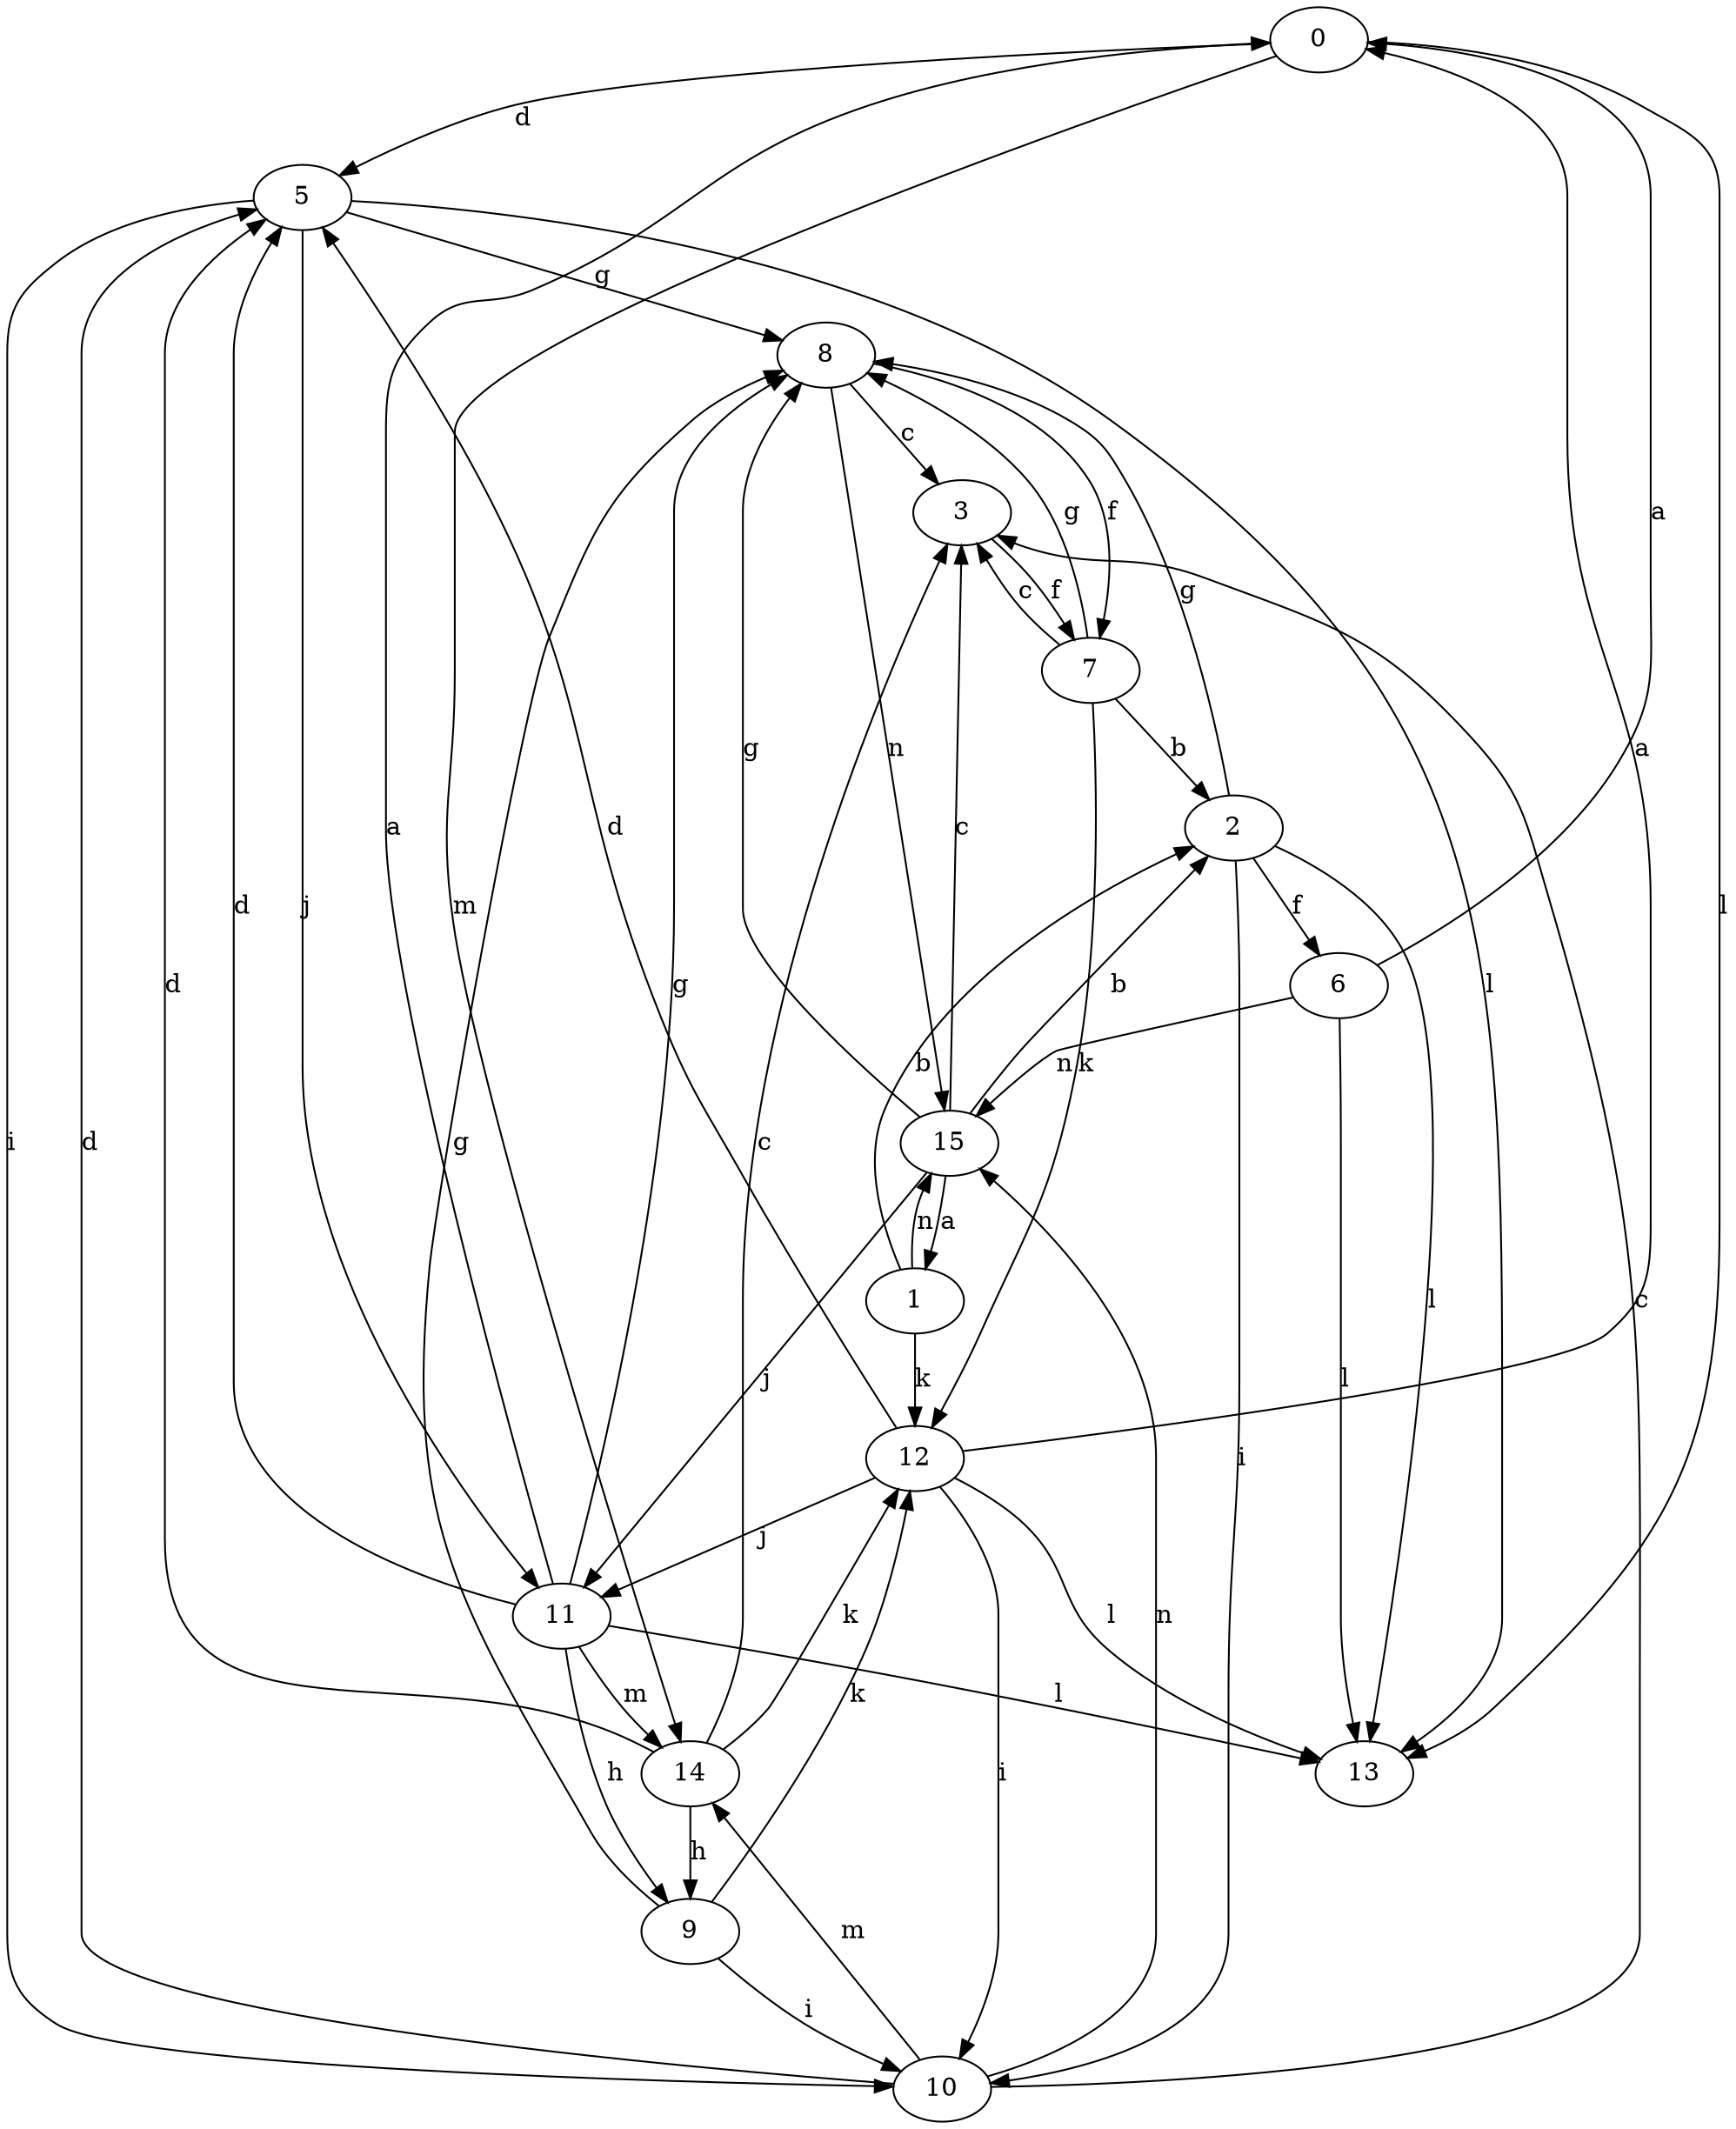 strict digraph  {
0;
1;
2;
3;
5;
6;
7;
8;
9;
10;
11;
12;
13;
14;
15;
0 -> 5  [label=d];
0 -> 13  [label=l];
0 -> 14  [label=m];
1 -> 2  [label=b];
1 -> 12  [label=k];
1 -> 15  [label=n];
2 -> 6  [label=f];
2 -> 8  [label=g];
2 -> 10  [label=i];
2 -> 13  [label=l];
3 -> 7  [label=f];
5 -> 8  [label=g];
5 -> 10  [label=i];
5 -> 11  [label=j];
5 -> 13  [label=l];
6 -> 0  [label=a];
6 -> 13  [label=l];
6 -> 15  [label=n];
7 -> 2  [label=b];
7 -> 3  [label=c];
7 -> 8  [label=g];
7 -> 12  [label=k];
8 -> 3  [label=c];
8 -> 7  [label=f];
8 -> 15  [label=n];
9 -> 8  [label=g];
9 -> 10  [label=i];
9 -> 12  [label=k];
10 -> 3  [label=c];
10 -> 5  [label=d];
10 -> 14  [label=m];
10 -> 15  [label=n];
11 -> 0  [label=a];
11 -> 5  [label=d];
11 -> 8  [label=g];
11 -> 9  [label=h];
11 -> 13  [label=l];
11 -> 14  [label=m];
12 -> 0  [label=a];
12 -> 5  [label=d];
12 -> 10  [label=i];
12 -> 11  [label=j];
12 -> 13  [label=l];
14 -> 3  [label=c];
14 -> 5  [label=d];
14 -> 9  [label=h];
14 -> 12  [label=k];
15 -> 1  [label=a];
15 -> 2  [label=b];
15 -> 3  [label=c];
15 -> 8  [label=g];
15 -> 11  [label=j];
}
